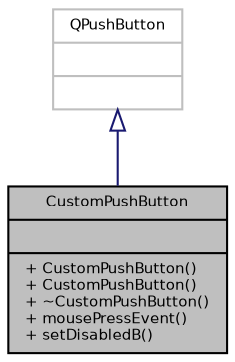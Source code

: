 digraph "CustomPushButton"
{
 // INTERACTIVE_SVG=YES
  bgcolor="transparent";
  edge [fontname="Helvetica",fontsize="7",labelfontname="Helvetica",labelfontsize="7"];
  node [fontname="Helvetica",fontsize="7",shape=record];
  Node1 [label="{CustomPushButton\n||+ CustomPushButton()\l+ CustomPushButton()\l+ ~CustomPushButton()\l+ mousePressEvent()\l+ setDisabledB()\l}",height=0.2,width=0.4,color="black", fillcolor="grey75", style="filled", fontcolor="black"];
  Node2 -> Node1 [dir="back",color="midnightblue",fontsize="7",style="solid",arrowtail="onormal",fontname="Helvetica"];
  Node2 [label="{QPushButton\n||}",height=0.2,width=0.4,color="grey75"];
}
